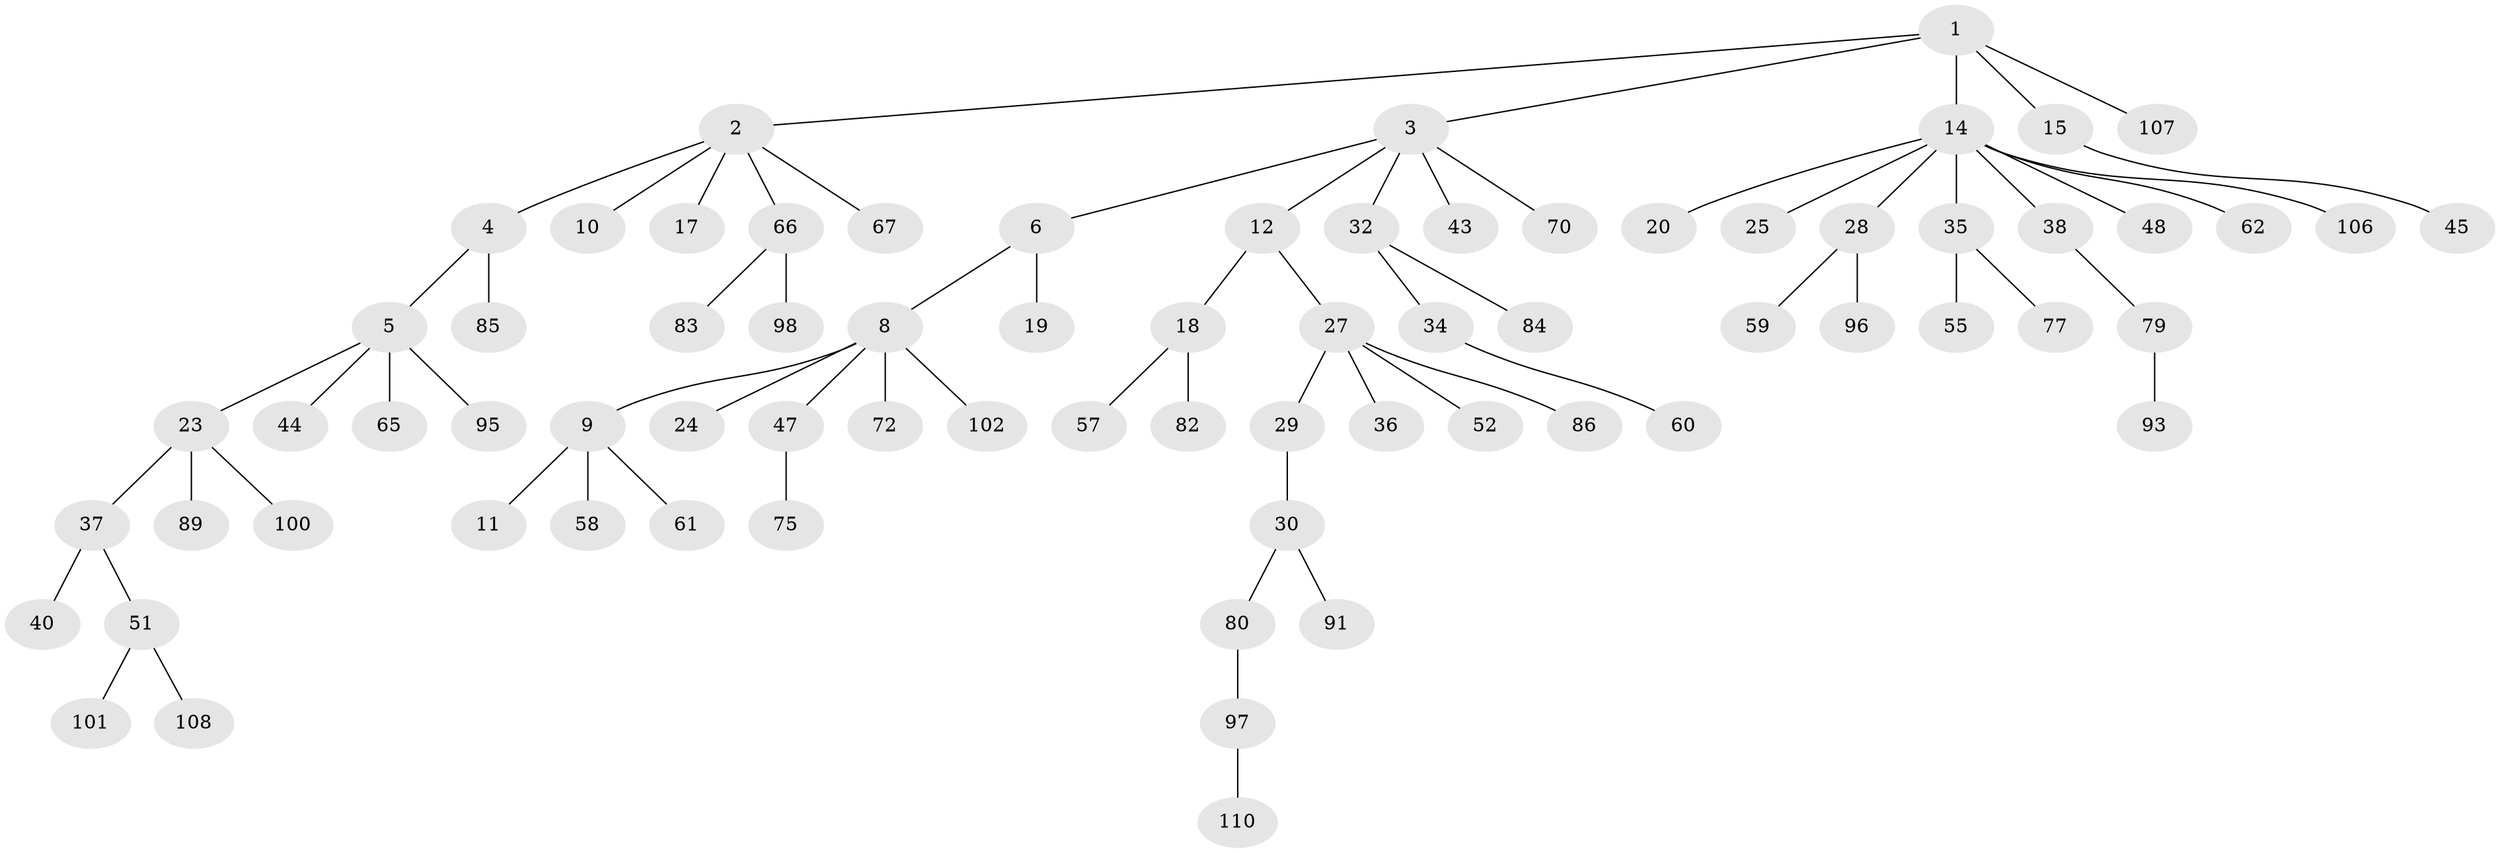 // Generated by graph-tools (version 1.1) at 2025/52/02/27/25 19:52:10]
// undirected, 73 vertices, 72 edges
graph export_dot {
graph [start="1"]
  node [color=gray90,style=filled];
  1 [super="+13"];
  2 [super="+7"];
  3 [super="+21"];
  4 [super="+26"];
  5 [super="+41"];
  6 [super="+46"];
  8 [super="+49"];
  9 [super="+53"];
  10;
  11 [super="+105"];
  12 [super="+31"];
  14 [super="+16"];
  15 [super="+22"];
  17 [super="+71"];
  18 [super="+39"];
  19;
  20;
  23 [super="+88"];
  24;
  25 [super="+64"];
  27 [super="+33"];
  28 [super="+50"];
  29;
  30 [super="+42"];
  32 [super="+103"];
  34;
  35 [super="+90"];
  36 [super="+56"];
  37 [super="+73"];
  38 [super="+78"];
  40 [super="+54"];
  43;
  44;
  45;
  47;
  48;
  51 [super="+63"];
  52 [super="+99"];
  55 [super="+68"];
  57;
  58;
  59 [super="+104"];
  60 [super="+69"];
  61;
  62;
  65;
  66 [super="+74"];
  67;
  70;
  72;
  75 [super="+76"];
  77;
  79 [super="+87"];
  80 [super="+81"];
  82 [super="+109"];
  83;
  84;
  85 [super="+94"];
  86;
  89 [super="+92"];
  91;
  93;
  95;
  96;
  97;
  98;
  100;
  101;
  102;
  106;
  107;
  108;
  110;
  1 -- 2;
  1 -- 3;
  1 -- 14;
  1 -- 15;
  1 -- 107;
  2 -- 4;
  2 -- 17;
  2 -- 66;
  2 -- 67;
  2 -- 10;
  3 -- 6;
  3 -- 12;
  3 -- 70;
  3 -- 32;
  3 -- 43;
  4 -- 5;
  4 -- 85;
  5 -- 23;
  5 -- 65;
  5 -- 44;
  5 -- 95;
  6 -- 8;
  6 -- 19;
  8 -- 9;
  8 -- 24;
  8 -- 47;
  8 -- 72;
  8 -- 102;
  9 -- 11;
  9 -- 58;
  9 -- 61;
  12 -- 18;
  12 -- 27;
  14 -- 20;
  14 -- 25;
  14 -- 28;
  14 -- 38;
  14 -- 48;
  14 -- 106;
  14 -- 62;
  14 -- 35;
  15 -- 45;
  18 -- 57;
  18 -- 82;
  23 -- 37;
  23 -- 100;
  23 -- 89;
  27 -- 29;
  27 -- 52;
  27 -- 86;
  27 -- 36;
  28 -- 96;
  28 -- 59;
  29 -- 30;
  30 -- 80;
  30 -- 91;
  32 -- 34;
  32 -- 84;
  34 -- 60;
  35 -- 55;
  35 -- 77;
  37 -- 40;
  37 -- 51;
  38 -- 79;
  47 -- 75;
  51 -- 101;
  51 -- 108;
  66 -- 83;
  66 -- 98;
  79 -- 93;
  80 -- 97;
  97 -- 110;
}
